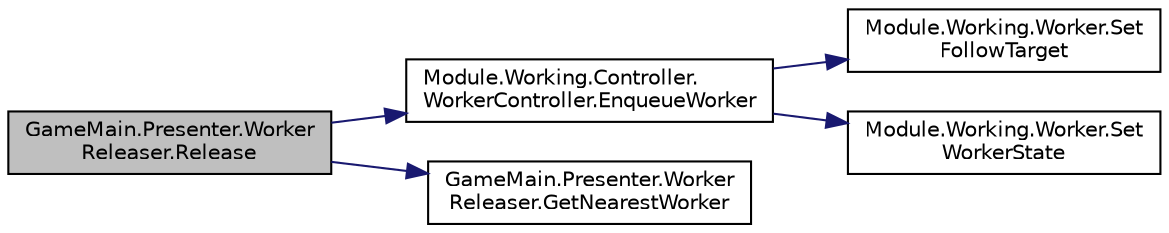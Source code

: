 digraph "GameMain.Presenter.WorkerReleaser.Release"
{
 // LATEX_PDF_SIZE
  edge [fontname="Helvetica",fontsize="10",labelfontname="Helvetica",labelfontsize="10"];
  node [fontname="Helvetica",fontsize="10",shape=record];
  rankdir="LR";
  Node1 [label="GameMain.Presenter.Worker\lReleaser.Release",height=0.2,width=0.4,color="black", fillcolor="grey75", style="filled", fontcolor="black",tooltip=" "];
  Node1 -> Node2 [color="midnightblue",fontsize="10",style="solid",fontname="Helvetica"];
  Node2 [label="Module.Working.Controller.\lWorkerController.EnqueueWorker",height=0.2,width=0.4,color="black", fillcolor="white", style="filled",URL="$classModule_1_1Working_1_1Controller_1_1WorkerController.html#a0355752b983414821acb34c3bc51e724",tooltip=" "];
  Node2 -> Node3 [color="midnightblue",fontsize="10",style="solid",fontname="Helvetica"];
  Node3 [label="Module.Working.Worker.Set\lFollowTarget",height=0.2,width=0.4,color="black", fillcolor="white", style="filled",URL="$classModule_1_1Working_1_1Worker.html#a922af18e66b8d55d75df97f832bb3879",tooltip=" "];
  Node2 -> Node4 [color="midnightblue",fontsize="10",style="solid",fontname="Helvetica"];
  Node4 [label="Module.Working.Worker.Set\lWorkerState",height=0.2,width=0.4,color="black", fillcolor="white", style="filled",URL="$classModule_1_1Working_1_1Worker.html#aef8170fa48e94cf709f865386be24688",tooltip=" "];
  Node1 -> Node5 [color="midnightblue",fontsize="10",style="solid",fontname="Helvetica"];
  Node5 [label="GameMain.Presenter.Worker\lReleaser.GetNearestWorker",height=0.2,width=0.4,color="black", fillcolor="white", style="filled",URL="$classGameMain_1_1Presenter_1_1WorkerReleaser.html#a3be13fefa2a8ac385becda75f3283788",tooltip=" "];
}
